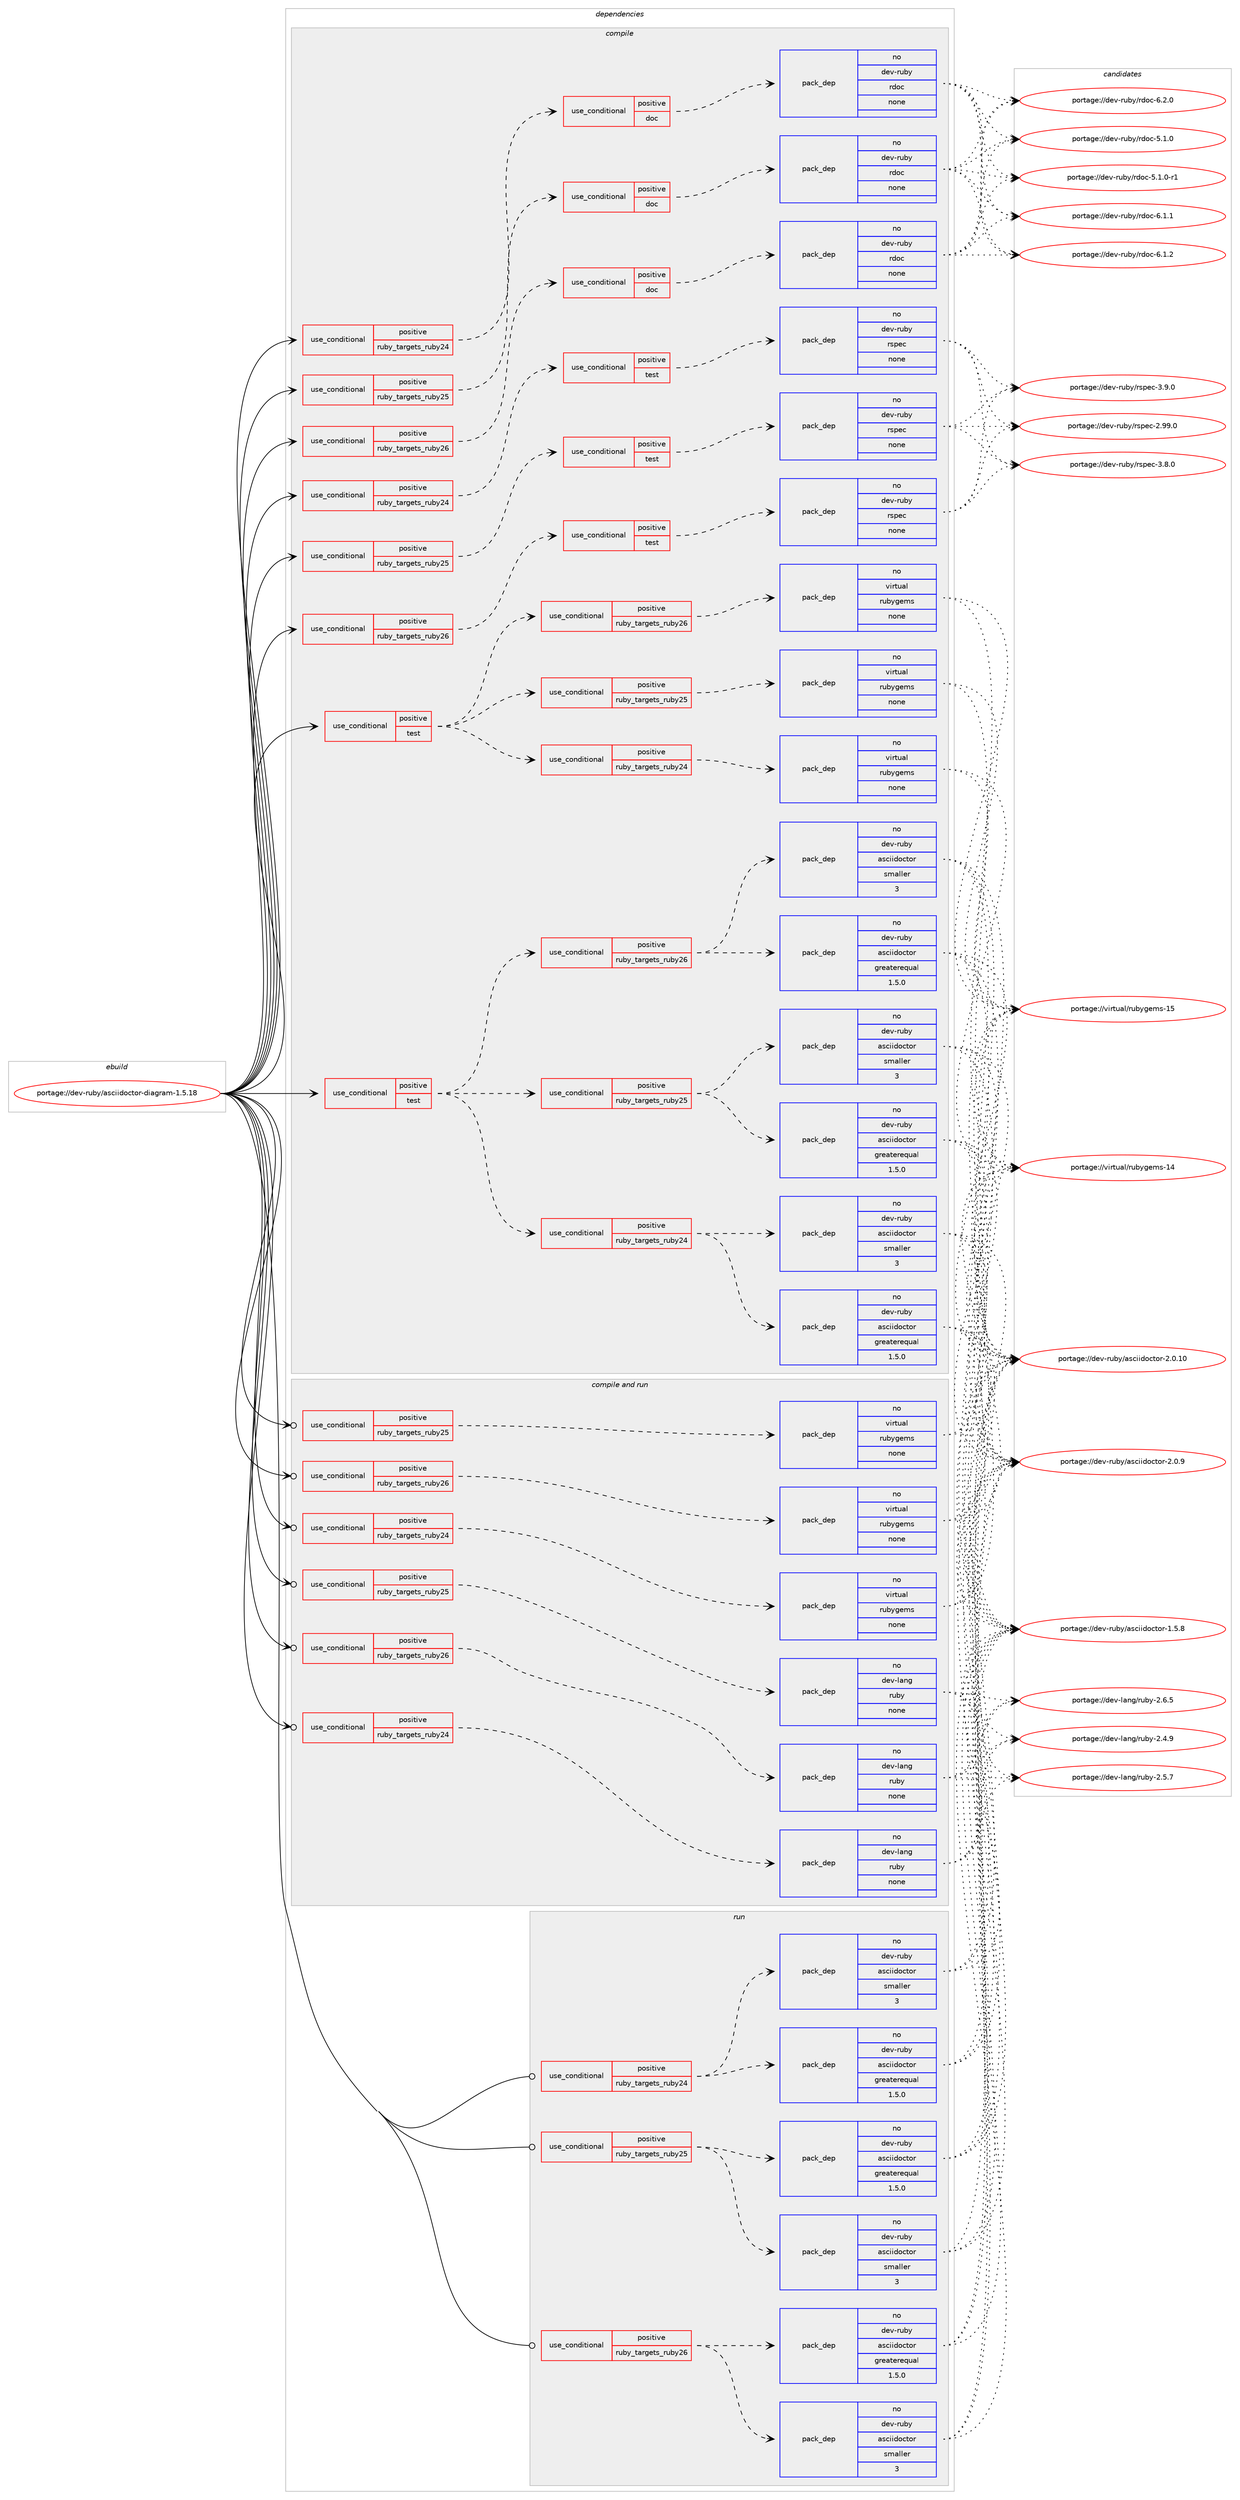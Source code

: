 digraph prolog {

# *************
# Graph options
# *************

newrank=true;
concentrate=true;
compound=true;
graph [rankdir=LR,fontname=Helvetica,fontsize=10,ranksep=1.5];#, ranksep=2.5, nodesep=0.2];
edge  [arrowhead=vee];
node  [fontname=Helvetica,fontsize=10];

# **********
# The ebuild
# **********

subgraph cluster_leftcol {
color=gray;
rank=same;
label=<<i>ebuild</i>>;
id [label="portage://dev-ruby/asciidoctor-diagram-1.5.18", color=red, width=4, href="../dev-ruby/asciidoctor-diagram-1.5.18.svg"];
}

# ****************
# The dependencies
# ****************

subgraph cluster_midcol {
color=gray;
label=<<i>dependencies</i>>;
subgraph cluster_compile {
fillcolor="#eeeeee";
style=filled;
label=<<i>compile</i>>;
subgraph cond47400 {
dependency212022 [label=<<TABLE BORDER="0" CELLBORDER="1" CELLSPACING="0" CELLPADDING="4"><TR><TD ROWSPAN="3" CELLPADDING="10">use_conditional</TD></TR><TR><TD>positive</TD></TR><TR><TD>ruby_targets_ruby24</TD></TR></TABLE>>, shape=none, color=red];
subgraph cond47401 {
dependency212023 [label=<<TABLE BORDER="0" CELLBORDER="1" CELLSPACING="0" CELLPADDING="4"><TR><TD ROWSPAN="3" CELLPADDING="10">use_conditional</TD></TR><TR><TD>positive</TD></TR><TR><TD>doc</TD></TR></TABLE>>, shape=none, color=red];
subgraph pack161150 {
dependency212024 [label=<<TABLE BORDER="0" CELLBORDER="1" CELLSPACING="0" CELLPADDING="4" WIDTH="220"><TR><TD ROWSPAN="6" CELLPADDING="30">pack_dep</TD></TR><TR><TD WIDTH="110">no</TD></TR><TR><TD>dev-ruby</TD></TR><TR><TD>rdoc</TD></TR><TR><TD>none</TD></TR><TR><TD></TD></TR></TABLE>>, shape=none, color=blue];
}
dependency212023:e -> dependency212024:w [weight=20,style="dashed",arrowhead="vee"];
}
dependency212022:e -> dependency212023:w [weight=20,style="dashed",arrowhead="vee"];
}
id:e -> dependency212022:w [weight=20,style="solid",arrowhead="vee"];
subgraph cond47402 {
dependency212025 [label=<<TABLE BORDER="0" CELLBORDER="1" CELLSPACING="0" CELLPADDING="4"><TR><TD ROWSPAN="3" CELLPADDING="10">use_conditional</TD></TR><TR><TD>positive</TD></TR><TR><TD>ruby_targets_ruby24</TD></TR></TABLE>>, shape=none, color=red];
subgraph cond47403 {
dependency212026 [label=<<TABLE BORDER="0" CELLBORDER="1" CELLSPACING="0" CELLPADDING="4"><TR><TD ROWSPAN="3" CELLPADDING="10">use_conditional</TD></TR><TR><TD>positive</TD></TR><TR><TD>test</TD></TR></TABLE>>, shape=none, color=red];
subgraph pack161151 {
dependency212027 [label=<<TABLE BORDER="0" CELLBORDER="1" CELLSPACING="0" CELLPADDING="4" WIDTH="220"><TR><TD ROWSPAN="6" CELLPADDING="30">pack_dep</TD></TR><TR><TD WIDTH="110">no</TD></TR><TR><TD>dev-ruby</TD></TR><TR><TD>rspec</TD></TR><TR><TD>none</TD></TR><TR><TD></TD></TR></TABLE>>, shape=none, color=blue];
}
dependency212026:e -> dependency212027:w [weight=20,style="dashed",arrowhead="vee"];
}
dependency212025:e -> dependency212026:w [weight=20,style="dashed",arrowhead="vee"];
}
id:e -> dependency212025:w [weight=20,style="solid",arrowhead="vee"];
subgraph cond47404 {
dependency212028 [label=<<TABLE BORDER="0" CELLBORDER="1" CELLSPACING="0" CELLPADDING="4"><TR><TD ROWSPAN="3" CELLPADDING="10">use_conditional</TD></TR><TR><TD>positive</TD></TR><TR><TD>ruby_targets_ruby25</TD></TR></TABLE>>, shape=none, color=red];
subgraph cond47405 {
dependency212029 [label=<<TABLE BORDER="0" CELLBORDER="1" CELLSPACING="0" CELLPADDING="4"><TR><TD ROWSPAN="3" CELLPADDING="10">use_conditional</TD></TR><TR><TD>positive</TD></TR><TR><TD>doc</TD></TR></TABLE>>, shape=none, color=red];
subgraph pack161152 {
dependency212030 [label=<<TABLE BORDER="0" CELLBORDER="1" CELLSPACING="0" CELLPADDING="4" WIDTH="220"><TR><TD ROWSPAN="6" CELLPADDING="30">pack_dep</TD></TR><TR><TD WIDTH="110">no</TD></TR><TR><TD>dev-ruby</TD></TR><TR><TD>rdoc</TD></TR><TR><TD>none</TD></TR><TR><TD></TD></TR></TABLE>>, shape=none, color=blue];
}
dependency212029:e -> dependency212030:w [weight=20,style="dashed",arrowhead="vee"];
}
dependency212028:e -> dependency212029:w [weight=20,style="dashed",arrowhead="vee"];
}
id:e -> dependency212028:w [weight=20,style="solid",arrowhead="vee"];
subgraph cond47406 {
dependency212031 [label=<<TABLE BORDER="0" CELLBORDER="1" CELLSPACING="0" CELLPADDING="4"><TR><TD ROWSPAN="3" CELLPADDING="10">use_conditional</TD></TR><TR><TD>positive</TD></TR><TR><TD>ruby_targets_ruby25</TD></TR></TABLE>>, shape=none, color=red];
subgraph cond47407 {
dependency212032 [label=<<TABLE BORDER="0" CELLBORDER="1" CELLSPACING="0" CELLPADDING="4"><TR><TD ROWSPAN="3" CELLPADDING="10">use_conditional</TD></TR><TR><TD>positive</TD></TR><TR><TD>test</TD></TR></TABLE>>, shape=none, color=red];
subgraph pack161153 {
dependency212033 [label=<<TABLE BORDER="0" CELLBORDER="1" CELLSPACING="0" CELLPADDING="4" WIDTH="220"><TR><TD ROWSPAN="6" CELLPADDING="30">pack_dep</TD></TR><TR><TD WIDTH="110">no</TD></TR><TR><TD>dev-ruby</TD></TR><TR><TD>rspec</TD></TR><TR><TD>none</TD></TR><TR><TD></TD></TR></TABLE>>, shape=none, color=blue];
}
dependency212032:e -> dependency212033:w [weight=20,style="dashed",arrowhead="vee"];
}
dependency212031:e -> dependency212032:w [weight=20,style="dashed",arrowhead="vee"];
}
id:e -> dependency212031:w [weight=20,style="solid",arrowhead="vee"];
subgraph cond47408 {
dependency212034 [label=<<TABLE BORDER="0" CELLBORDER="1" CELLSPACING="0" CELLPADDING="4"><TR><TD ROWSPAN="3" CELLPADDING="10">use_conditional</TD></TR><TR><TD>positive</TD></TR><TR><TD>ruby_targets_ruby26</TD></TR></TABLE>>, shape=none, color=red];
subgraph cond47409 {
dependency212035 [label=<<TABLE BORDER="0" CELLBORDER="1" CELLSPACING="0" CELLPADDING="4"><TR><TD ROWSPAN="3" CELLPADDING="10">use_conditional</TD></TR><TR><TD>positive</TD></TR><TR><TD>doc</TD></TR></TABLE>>, shape=none, color=red];
subgraph pack161154 {
dependency212036 [label=<<TABLE BORDER="0" CELLBORDER="1" CELLSPACING="0" CELLPADDING="4" WIDTH="220"><TR><TD ROWSPAN="6" CELLPADDING="30">pack_dep</TD></TR><TR><TD WIDTH="110">no</TD></TR><TR><TD>dev-ruby</TD></TR><TR><TD>rdoc</TD></TR><TR><TD>none</TD></TR><TR><TD></TD></TR></TABLE>>, shape=none, color=blue];
}
dependency212035:e -> dependency212036:w [weight=20,style="dashed",arrowhead="vee"];
}
dependency212034:e -> dependency212035:w [weight=20,style="dashed",arrowhead="vee"];
}
id:e -> dependency212034:w [weight=20,style="solid",arrowhead="vee"];
subgraph cond47410 {
dependency212037 [label=<<TABLE BORDER="0" CELLBORDER="1" CELLSPACING="0" CELLPADDING="4"><TR><TD ROWSPAN="3" CELLPADDING="10">use_conditional</TD></TR><TR><TD>positive</TD></TR><TR><TD>ruby_targets_ruby26</TD></TR></TABLE>>, shape=none, color=red];
subgraph cond47411 {
dependency212038 [label=<<TABLE BORDER="0" CELLBORDER="1" CELLSPACING="0" CELLPADDING="4"><TR><TD ROWSPAN="3" CELLPADDING="10">use_conditional</TD></TR><TR><TD>positive</TD></TR><TR><TD>test</TD></TR></TABLE>>, shape=none, color=red];
subgraph pack161155 {
dependency212039 [label=<<TABLE BORDER="0" CELLBORDER="1" CELLSPACING="0" CELLPADDING="4" WIDTH="220"><TR><TD ROWSPAN="6" CELLPADDING="30">pack_dep</TD></TR><TR><TD WIDTH="110">no</TD></TR><TR><TD>dev-ruby</TD></TR><TR><TD>rspec</TD></TR><TR><TD>none</TD></TR><TR><TD></TD></TR></TABLE>>, shape=none, color=blue];
}
dependency212038:e -> dependency212039:w [weight=20,style="dashed",arrowhead="vee"];
}
dependency212037:e -> dependency212038:w [weight=20,style="dashed",arrowhead="vee"];
}
id:e -> dependency212037:w [weight=20,style="solid",arrowhead="vee"];
subgraph cond47412 {
dependency212040 [label=<<TABLE BORDER="0" CELLBORDER="1" CELLSPACING="0" CELLPADDING="4"><TR><TD ROWSPAN="3" CELLPADDING="10">use_conditional</TD></TR><TR><TD>positive</TD></TR><TR><TD>test</TD></TR></TABLE>>, shape=none, color=red];
subgraph cond47413 {
dependency212041 [label=<<TABLE BORDER="0" CELLBORDER="1" CELLSPACING="0" CELLPADDING="4"><TR><TD ROWSPAN="3" CELLPADDING="10">use_conditional</TD></TR><TR><TD>positive</TD></TR><TR><TD>ruby_targets_ruby24</TD></TR></TABLE>>, shape=none, color=red];
subgraph pack161156 {
dependency212042 [label=<<TABLE BORDER="0" CELLBORDER="1" CELLSPACING="0" CELLPADDING="4" WIDTH="220"><TR><TD ROWSPAN="6" CELLPADDING="30">pack_dep</TD></TR><TR><TD WIDTH="110">no</TD></TR><TR><TD>dev-ruby</TD></TR><TR><TD>asciidoctor</TD></TR><TR><TD>greaterequal</TD></TR><TR><TD>1.5.0</TD></TR></TABLE>>, shape=none, color=blue];
}
dependency212041:e -> dependency212042:w [weight=20,style="dashed",arrowhead="vee"];
subgraph pack161157 {
dependency212043 [label=<<TABLE BORDER="0" CELLBORDER="1" CELLSPACING="0" CELLPADDING="4" WIDTH="220"><TR><TD ROWSPAN="6" CELLPADDING="30">pack_dep</TD></TR><TR><TD WIDTH="110">no</TD></TR><TR><TD>dev-ruby</TD></TR><TR><TD>asciidoctor</TD></TR><TR><TD>smaller</TD></TR><TR><TD>3</TD></TR></TABLE>>, shape=none, color=blue];
}
dependency212041:e -> dependency212043:w [weight=20,style="dashed",arrowhead="vee"];
}
dependency212040:e -> dependency212041:w [weight=20,style="dashed",arrowhead="vee"];
subgraph cond47414 {
dependency212044 [label=<<TABLE BORDER="0" CELLBORDER="1" CELLSPACING="0" CELLPADDING="4"><TR><TD ROWSPAN="3" CELLPADDING="10">use_conditional</TD></TR><TR><TD>positive</TD></TR><TR><TD>ruby_targets_ruby25</TD></TR></TABLE>>, shape=none, color=red];
subgraph pack161158 {
dependency212045 [label=<<TABLE BORDER="0" CELLBORDER="1" CELLSPACING="0" CELLPADDING="4" WIDTH="220"><TR><TD ROWSPAN="6" CELLPADDING="30">pack_dep</TD></TR><TR><TD WIDTH="110">no</TD></TR><TR><TD>dev-ruby</TD></TR><TR><TD>asciidoctor</TD></TR><TR><TD>greaterequal</TD></TR><TR><TD>1.5.0</TD></TR></TABLE>>, shape=none, color=blue];
}
dependency212044:e -> dependency212045:w [weight=20,style="dashed",arrowhead="vee"];
subgraph pack161159 {
dependency212046 [label=<<TABLE BORDER="0" CELLBORDER="1" CELLSPACING="0" CELLPADDING="4" WIDTH="220"><TR><TD ROWSPAN="6" CELLPADDING="30">pack_dep</TD></TR><TR><TD WIDTH="110">no</TD></TR><TR><TD>dev-ruby</TD></TR><TR><TD>asciidoctor</TD></TR><TR><TD>smaller</TD></TR><TR><TD>3</TD></TR></TABLE>>, shape=none, color=blue];
}
dependency212044:e -> dependency212046:w [weight=20,style="dashed",arrowhead="vee"];
}
dependency212040:e -> dependency212044:w [weight=20,style="dashed",arrowhead="vee"];
subgraph cond47415 {
dependency212047 [label=<<TABLE BORDER="0" CELLBORDER="1" CELLSPACING="0" CELLPADDING="4"><TR><TD ROWSPAN="3" CELLPADDING="10">use_conditional</TD></TR><TR><TD>positive</TD></TR><TR><TD>ruby_targets_ruby26</TD></TR></TABLE>>, shape=none, color=red];
subgraph pack161160 {
dependency212048 [label=<<TABLE BORDER="0" CELLBORDER="1" CELLSPACING="0" CELLPADDING="4" WIDTH="220"><TR><TD ROWSPAN="6" CELLPADDING="30">pack_dep</TD></TR><TR><TD WIDTH="110">no</TD></TR><TR><TD>dev-ruby</TD></TR><TR><TD>asciidoctor</TD></TR><TR><TD>greaterequal</TD></TR><TR><TD>1.5.0</TD></TR></TABLE>>, shape=none, color=blue];
}
dependency212047:e -> dependency212048:w [weight=20,style="dashed",arrowhead="vee"];
subgraph pack161161 {
dependency212049 [label=<<TABLE BORDER="0" CELLBORDER="1" CELLSPACING="0" CELLPADDING="4" WIDTH="220"><TR><TD ROWSPAN="6" CELLPADDING="30">pack_dep</TD></TR><TR><TD WIDTH="110">no</TD></TR><TR><TD>dev-ruby</TD></TR><TR><TD>asciidoctor</TD></TR><TR><TD>smaller</TD></TR><TR><TD>3</TD></TR></TABLE>>, shape=none, color=blue];
}
dependency212047:e -> dependency212049:w [weight=20,style="dashed",arrowhead="vee"];
}
dependency212040:e -> dependency212047:w [weight=20,style="dashed",arrowhead="vee"];
}
id:e -> dependency212040:w [weight=20,style="solid",arrowhead="vee"];
subgraph cond47416 {
dependency212050 [label=<<TABLE BORDER="0" CELLBORDER="1" CELLSPACING="0" CELLPADDING="4"><TR><TD ROWSPAN="3" CELLPADDING="10">use_conditional</TD></TR><TR><TD>positive</TD></TR><TR><TD>test</TD></TR></TABLE>>, shape=none, color=red];
subgraph cond47417 {
dependency212051 [label=<<TABLE BORDER="0" CELLBORDER="1" CELLSPACING="0" CELLPADDING="4"><TR><TD ROWSPAN="3" CELLPADDING="10">use_conditional</TD></TR><TR><TD>positive</TD></TR><TR><TD>ruby_targets_ruby24</TD></TR></TABLE>>, shape=none, color=red];
subgraph pack161162 {
dependency212052 [label=<<TABLE BORDER="0" CELLBORDER="1" CELLSPACING="0" CELLPADDING="4" WIDTH="220"><TR><TD ROWSPAN="6" CELLPADDING="30">pack_dep</TD></TR><TR><TD WIDTH="110">no</TD></TR><TR><TD>virtual</TD></TR><TR><TD>rubygems</TD></TR><TR><TD>none</TD></TR><TR><TD></TD></TR></TABLE>>, shape=none, color=blue];
}
dependency212051:e -> dependency212052:w [weight=20,style="dashed",arrowhead="vee"];
}
dependency212050:e -> dependency212051:w [weight=20,style="dashed",arrowhead="vee"];
subgraph cond47418 {
dependency212053 [label=<<TABLE BORDER="0" CELLBORDER="1" CELLSPACING="0" CELLPADDING="4"><TR><TD ROWSPAN="3" CELLPADDING="10">use_conditional</TD></TR><TR><TD>positive</TD></TR><TR><TD>ruby_targets_ruby25</TD></TR></TABLE>>, shape=none, color=red];
subgraph pack161163 {
dependency212054 [label=<<TABLE BORDER="0" CELLBORDER="1" CELLSPACING="0" CELLPADDING="4" WIDTH="220"><TR><TD ROWSPAN="6" CELLPADDING="30">pack_dep</TD></TR><TR><TD WIDTH="110">no</TD></TR><TR><TD>virtual</TD></TR><TR><TD>rubygems</TD></TR><TR><TD>none</TD></TR><TR><TD></TD></TR></TABLE>>, shape=none, color=blue];
}
dependency212053:e -> dependency212054:w [weight=20,style="dashed",arrowhead="vee"];
}
dependency212050:e -> dependency212053:w [weight=20,style="dashed",arrowhead="vee"];
subgraph cond47419 {
dependency212055 [label=<<TABLE BORDER="0" CELLBORDER="1" CELLSPACING="0" CELLPADDING="4"><TR><TD ROWSPAN="3" CELLPADDING="10">use_conditional</TD></TR><TR><TD>positive</TD></TR><TR><TD>ruby_targets_ruby26</TD></TR></TABLE>>, shape=none, color=red];
subgraph pack161164 {
dependency212056 [label=<<TABLE BORDER="0" CELLBORDER="1" CELLSPACING="0" CELLPADDING="4" WIDTH="220"><TR><TD ROWSPAN="6" CELLPADDING="30">pack_dep</TD></TR><TR><TD WIDTH="110">no</TD></TR><TR><TD>virtual</TD></TR><TR><TD>rubygems</TD></TR><TR><TD>none</TD></TR><TR><TD></TD></TR></TABLE>>, shape=none, color=blue];
}
dependency212055:e -> dependency212056:w [weight=20,style="dashed",arrowhead="vee"];
}
dependency212050:e -> dependency212055:w [weight=20,style="dashed",arrowhead="vee"];
}
id:e -> dependency212050:w [weight=20,style="solid",arrowhead="vee"];
}
subgraph cluster_compileandrun {
fillcolor="#eeeeee";
style=filled;
label=<<i>compile and run</i>>;
subgraph cond47420 {
dependency212057 [label=<<TABLE BORDER="0" CELLBORDER="1" CELLSPACING="0" CELLPADDING="4"><TR><TD ROWSPAN="3" CELLPADDING="10">use_conditional</TD></TR><TR><TD>positive</TD></TR><TR><TD>ruby_targets_ruby24</TD></TR></TABLE>>, shape=none, color=red];
subgraph pack161165 {
dependency212058 [label=<<TABLE BORDER="0" CELLBORDER="1" CELLSPACING="0" CELLPADDING="4" WIDTH="220"><TR><TD ROWSPAN="6" CELLPADDING="30">pack_dep</TD></TR><TR><TD WIDTH="110">no</TD></TR><TR><TD>dev-lang</TD></TR><TR><TD>ruby</TD></TR><TR><TD>none</TD></TR><TR><TD></TD></TR></TABLE>>, shape=none, color=blue];
}
dependency212057:e -> dependency212058:w [weight=20,style="dashed",arrowhead="vee"];
}
id:e -> dependency212057:w [weight=20,style="solid",arrowhead="odotvee"];
subgraph cond47421 {
dependency212059 [label=<<TABLE BORDER="0" CELLBORDER="1" CELLSPACING="0" CELLPADDING="4"><TR><TD ROWSPAN="3" CELLPADDING="10">use_conditional</TD></TR><TR><TD>positive</TD></TR><TR><TD>ruby_targets_ruby24</TD></TR></TABLE>>, shape=none, color=red];
subgraph pack161166 {
dependency212060 [label=<<TABLE BORDER="0" CELLBORDER="1" CELLSPACING="0" CELLPADDING="4" WIDTH="220"><TR><TD ROWSPAN="6" CELLPADDING="30">pack_dep</TD></TR><TR><TD WIDTH="110">no</TD></TR><TR><TD>virtual</TD></TR><TR><TD>rubygems</TD></TR><TR><TD>none</TD></TR><TR><TD></TD></TR></TABLE>>, shape=none, color=blue];
}
dependency212059:e -> dependency212060:w [weight=20,style="dashed",arrowhead="vee"];
}
id:e -> dependency212059:w [weight=20,style="solid",arrowhead="odotvee"];
subgraph cond47422 {
dependency212061 [label=<<TABLE BORDER="0" CELLBORDER="1" CELLSPACING="0" CELLPADDING="4"><TR><TD ROWSPAN="3" CELLPADDING="10">use_conditional</TD></TR><TR><TD>positive</TD></TR><TR><TD>ruby_targets_ruby25</TD></TR></TABLE>>, shape=none, color=red];
subgraph pack161167 {
dependency212062 [label=<<TABLE BORDER="0" CELLBORDER="1" CELLSPACING="0" CELLPADDING="4" WIDTH="220"><TR><TD ROWSPAN="6" CELLPADDING="30">pack_dep</TD></TR><TR><TD WIDTH="110">no</TD></TR><TR><TD>dev-lang</TD></TR><TR><TD>ruby</TD></TR><TR><TD>none</TD></TR><TR><TD></TD></TR></TABLE>>, shape=none, color=blue];
}
dependency212061:e -> dependency212062:w [weight=20,style="dashed",arrowhead="vee"];
}
id:e -> dependency212061:w [weight=20,style="solid",arrowhead="odotvee"];
subgraph cond47423 {
dependency212063 [label=<<TABLE BORDER="0" CELLBORDER="1" CELLSPACING="0" CELLPADDING="4"><TR><TD ROWSPAN="3" CELLPADDING="10">use_conditional</TD></TR><TR><TD>positive</TD></TR><TR><TD>ruby_targets_ruby25</TD></TR></TABLE>>, shape=none, color=red];
subgraph pack161168 {
dependency212064 [label=<<TABLE BORDER="0" CELLBORDER="1" CELLSPACING="0" CELLPADDING="4" WIDTH="220"><TR><TD ROWSPAN="6" CELLPADDING="30">pack_dep</TD></TR><TR><TD WIDTH="110">no</TD></TR><TR><TD>virtual</TD></TR><TR><TD>rubygems</TD></TR><TR><TD>none</TD></TR><TR><TD></TD></TR></TABLE>>, shape=none, color=blue];
}
dependency212063:e -> dependency212064:w [weight=20,style="dashed",arrowhead="vee"];
}
id:e -> dependency212063:w [weight=20,style="solid",arrowhead="odotvee"];
subgraph cond47424 {
dependency212065 [label=<<TABLE BORDER="0" CELLBORDER="1" CELLSPACING="0" CELLPADDING="4"><TR><TD ROWSPAN="3" CELLPADDING="10">use_conditional</TD></TR><TR><TD>positive</TD></TR><TR><TD>ruby_targets_ruby26</TD></TR></TABLE>>, shape=none, color=red];
subgraph pack161169 {
dependency212066 [label=<<TABLE BORDER="0" CELLBORDER="1" CELLSPACING="0" CELLPADDING="4" WIDTH="220"><TR><TD ROWSPAN="6" CELLPADDING="30">pack_dep</TD></TR><TR><TD WIDTH="110">no</TD></TR><TR><TD>dev-lang</TD></TR><TR><TD>ruby</TD></TR><TR><TD>none</TD></TR><TR><TD></TD></TR></TABLE>>, shape=none, color=blue];
}
dependency212065:e -> dependency212066:w [weight=20,style="dashed",arrowhead="vee"];
}
id:e -> dependency212065:w [weight=20,style="solid",arrowhead="odotvee"];
subgraph cond47425 {
dependency212067 [label=<<TABLE BORDER="0" CELLBORDER="1" CELLSPACING="0" CELLPADDING="4"><TR><TD ROWSPAN="3" CELLPADDING="10">use_conditional</TD></TR><TR><TD>positive</TD></TR><TR><TD>ruby_targets_ruby26</TD></TR></TABLE>>, shape=none, color=red];
subgraph pack161170 {
dependency212068 [label=<<TABLE BORDER="0" CELLBORDER="1" CELLSPACING="0" CELLPADDING="4" WIDTH="220"><TR><TD ROWSPAN="6" CELLPADDING="30">pack_dep</TD></TR><TR><TD WIDTH="110">no</TD></TR><TR><TD>virtual</TD></TR><TR><TD>rubygems</TD></TR><TR><TD>none</TD></TR><TR><TD></TD></TR></TABLE>>, shape=none, color=blue];
}
dependency212067:e -> dependency212068:w [weight=20,style="dashed",arrowhead="vee"];
}
id:e -> dependency212067:w [weight=20,style="solid",arrowhead="odotvee"];
}
subgraph cluster_run {
fillcolor="#eeeeee";
style=filled;
label=<<i>run</i>>;
subgraph cond47426 {
dependency212069 [label=<<TABLE BORDER="0" CELLBORDER="1" CELLSPACING="0" CELLPADDING="4"><TR><TD ROWSPAN="3" CELLPADDING="10">use_conditional</TD></TR><TR><TD>positive</TD></TR><TR><TD>ruby_targets_ruby24</TD></TR></TABLE>>, shape=none, color=red];
subgraph pack161171 {
dependency212070 [label=<<TABLE BORDER="0" CELLBORDER="1" CELLSPACING="0" CELLPADDING="4" WIDTH="220"><TR><TD ROWSPAN="6" CELLPADDING="30">pack_dep</TD></TR><TR><TD WIDTH="110">no</TD></TR><TR><TD>dev-ruby</TD></TR><TR><TD>asciidoctor</TD></TR><TR><TD>greaterequal</TD></TR><TR><TD>1.5.0</TD></TR></TABLE>>, shape=none, color=blue];
}
dependency212069:e -> dependency212070:w [weight=20,style="dashed",arrowhead="vee"];
subgraph pack161172 {
dependency212071 [label=<<TABLE BORDER="0" CELLBORDER="1" CELLSPACING="0" CELLPADDING="4" WIDTH="220"><TR><TD ROWSPAN="6" CELLPADDING="30">pack_dep</TD></TR><TR><TD WIDTH="110">no</TD></TR><TR><TD>dev-ruby</TD></TR><TR><TD>asciidoctor</TD></TR><TR><TD>smaller</TD></TR><TR><TD>3</TD></TR></TABLE>>, shape=none, color=blue];
}
dependency212069:e -> dependency212071:w [weight=20,style="dashed",arrowhead="vee"];
}
id:e -> dependency212069:w [weight=20,style="solid",arrowhead="odot"];
subgraph cond47427 {
dependency212072 [label=<<TABLE BORDER="0" CELLBORDER="1" CELLSPACING="0" CELLPADDING="4"><TR><TD ROWSPAN="3" CELLPADDING="10">use_conditional</TD></TR><TR><TD>positive</TD></TR><TR><TD>ruby_targets_ruby25</TD></TR></TABLE>>, shape=none, color=red];
subgraph pack161173 {
dependency212073 [label=<<TABLE BORDER="0" CELLBORDER="1" CELLSPACING="0" CELLPADDING="4" WIDTH="220"><TR><TD ROWSPAN="6" CELLPADDING="30">pack_dep</TD></TR><TR><TD WIDTH="110">no</TD></TR><TR><TD>dev-ruby</TD></TR><TR><TD>asciidoctor</TD></TR><TR><TD>greaterequal</TD></TR><TR><TD>1.5.0</TD></TR></TABLE>>, shape=none, color=blue];
}
dependency212072:e -> dependency212073:w [weight=20,style="dashed",arrowhead="vee"];
subgraph pack161174 {
dependency212074 [label=<<TABLE BORDER="0" CELLBORDER="1" CELLSPACING="0" CELLPADDING="4" WIDTH="220"><TR><TD ROWSPAN="6" CELLPADDING="30">pack_dep</TD></TR><TR><TD WIDTH="110">no</TD></TR><TR><TD>dev-ruby</TD></TR><TR><TD>asciidoctor</TD></TR><TR><TD>smaller</TD></TR><TR><TD>3</TD></TR></TABLE>>, shape=none, color=blue];
}
dependency212072:e -> dependency212074:w [weight=20,style="dashed",arrowhead="vee"];
}
id:e -> dependency212072:w [weight=20,style="solid",arrowhead="odot"];
subgraph cond47428 {
dependency212075 [label=<<TABLE BORDER="0" CELLBORDER="1" CELLSPACING="0" CELLPADDING="4"><TR><TD ROWSPAN="3" CELLPADDING="10">use_conditional</TD></TR><TR><TD>positive</TD></TR><TR><TD>ruby_targets_ruby26</TD></TR></TABLE>>, shape=none, color=red];
subgraph pack161175 {
dependency212076 [label=<<TABLE BORDER="0" CELLBORDER="1" CELLSPACING="0" CELLPADDING="4" WIDTH="220"><TR><TD ROWSPAN="6" CELLPADDING="30">pack_dep</TD></TR><TR><TD WIDTH="110">no</TD></TR><TR><TD>dev-ruby</TD></TR><TR><TD>asciidoctor</TD></TR><TR><TD>greaterequal</TD></TR><TR><TD>1.5.0</TD></TR></TABLE>>, shape=none, color=blue];
}
dependency212075:e -> dependency212076:w [weight=20,style="dashed",arrowhead="vee"];
subgraph pack161176 {
dependency212077 [label=<<TABLE BORDER="0" CELLBORDER="1" CELLSPACING="0" CELLPADDING="4" WIDTH="220"><TR><TD ROWSPAN="6" CELLPADDING="30">pack_dep</TD></TR><TR><TD WIDTH="110">no</TD></TR><TR><TD>dev-ruby</TD></TR><TR><TD>asciidoctor</TD></TR><TR><TD>smaller</TD></TR><TR><TD>3</TD></TR></TABLE>>, shape=none, color=blue];
}
dependency212075:e -> dependency212077:w [weight=20,style="dashed",arrowhead="vee"];
}
id:e -> dependency212075:w [weight=20,style="solid",arrowhead="odot"];
}
}

# **************
# The candidates
# **************

subgraph cluster_choices {
rank=same;
color=gray;
label=<<i>candidates</i>>;

subgraph choice161150 {
color=black;
nodesep=1;
choiceportage10010111845114117981214711410011199455346494648 [label="portage://dev-ruby/rdoc-5.1.0", color=red, width=4,href="../dev-ruby/rdoc-5.1.0.svg"];
choiceportage100101118451141179812147114100111994553464946484511449 [label="portage://dev-ruby/rdoc-5.1.0-r1", color=red, width=4,href="../dev-ruby/rdoc-5.1.0-r1.svg"];
choiceportage10010111845114117981214711410011199455446494649 [label="portage://dev-ruby/rdoc-6.1.1", color=red, width=4,href="../dev-ruby/rdoc-6.1.1.svg"];
choiceportage10010111845114117981214711410011199455446494650 [label="portage://dev-ruby/rdoc-6.1.2", color=red, width=4,href="../dev-ruby/rdoc-6.1.2.svg"];
choiceportage10010111845114117981214711410011199455446504648 [label="portage://dev-ruby/rdoc-6.2.0", color=red, width=4,href="../dev-ruby/rdoc-6.2.0.svg"];
dependency212024:e -> choiceportage10010111845114117981214711410011199455346494648:w [style=dotted,weight="100"];
dependency212024:e -> choiceportage100101118451141179812147114100111994553464946484511449:w [style=dotted,weight="100"];
dependency212024:e -> choiceportage10010111845114117981214711410011199455446494649:w [style=dotted,weight="100"];
dependency212024:e -> choiceportage10010111845114117981214711410011199455446494650:w [style=dotted,weight="100"];
dependency212024:e -> choiceportage10010111845114117981214711410011199455446504648:w [style=dotted,weight="100"];
}
subgraph choice161151 {
color=black;
nodesep=1;
choiceportage1001011184511411798121471141151121019945504657574648 [label="portage://dev-ruby/rspec-2.99.0", color=red, width=4,href="../dev-ruby/rspec-2.99.0.svg"];
choiceportage10010111845114117981214711411511210199455146564648 [label="portage://dev-ruby/rspec-3.8.0", color=red, width=4,href="../dev-ruby/rspec-3.8.0.svg"];
choiceportage10010111845114117981214711411511210199455146574648 [label="portage://dev-ruby/rspec-3.9.0", color=red, width=4,href="../dev-ruby/rspec-3.9.0.svg"];
dependency212027:e -> choiceportage1001011184511411798121471141151121019945504657574648:w [style=dotted,weight="100"];
dependency212027:e -> choiceportage10010111845114117981214711411511210199455146564648:w [style=dotted,weight="100"];
dependency212027:e -> choiceportage10010111845114117981214711411511210199455146574648:w [style=dotted,weight="100"];
}
subgraph choice161152 {
color=black;
nodesep=1;
choiceportage10010111845114117981214711410011199455346494648 [label="portage://dev-ruby/rdoc-5.1.0", color=red, width=4,href="../dev-ruby/rdoc-5.1.0.svg"];
choiceportage100101118451141179812147114100111994553464946484511449 [label="portage://dev-ruby/rdoc-5.1.0-r1", color=red, width=4,href="../dev-ruby/rdoc-5.1.0-r1.svg"];
choiceportage10010111845114117981214711410011199455446494649 [label="portage://dev-ruby/rdoc-6.1.1", color=red, width=4,href="../dev-ruby/rdoc-6.1.1.svg"];
choiceportage10010111845114117981214711410011199455446494650 [label="portage://dev-ruby/rdoc-6.1.2", color=red, width=4,href="../dev-ruby/rdoc-6.1.2.svg"];
choiceportage10010111845114117981214711410011199455446504648 [label="portage://dev-ruby/rdoc-6.2.0", color=red, width=4,href="../dev-ruby/rdoc-6.2.0.svg"];
dependency212030:e -> choiceportage10010111845114117981214711410011199455346494648:w [style=dotted,weight="100"];
dependency212030:e -> choiceportage100101118451141179812147114100111994553464946484511449:w [style=dotted,weight="100"];
dependency212030:e -> choiceportage10010111845114117981214711410011199455446494649:w [style=dotted,weight="100"];
dependency212030:e -> choiceportage10010111845114117981214711410011199455446494650:w [style=dotted,weight="100"];
dependency212030:e -> choiceportage10010111845114117981214711410011199455446504648:w [style=dotted,weight="100"];
}
subgraph choice161153 {
color=black;
nodesep=1;
choiceportage1001011184511411798121471141151121019945504657574648 [label="portage://dev-ruby/rspec-2.99.0", color=red, width=4,href="../dev-ruby/rspec-2.99.0.svg"];
choiceportage10010111845114117981214711411511210199455146564648 [label="portage://dev-ruby/rspec-3.8.0", color=red, width=4,href="../dev-ruby/rspec-3.8.0.svg"];
choiceportage10010111845114117981214711411511210199455146574648 [label="portage://dev-ruby/rspec-3.9.0", color=red, width=4,href="../dev-ruby/rspec-3.9.0.svg"];
dependency212033:e -> choiceportage1001011184511411798121471141151121019945504657574648:w [style=dotted,weight="100"];
dependency212033:e -> choiceportage10010111845114117981214711411511210199455146564648:w [style=dotted,weight="100"];
dependency212033:e -> choiceportage10010111845114117981214711411511210199455146574648:w [style=dotted,weight="100"];
}
subgraph choice161154 {
color=black;
nodesep=1;
choiceportage10010111845114117981214711410011199455346494648 [label="portage://dev-ruby/rdoc-5.1.0", color=red, width=4,href="../dev-ruby/rdoc-5.1.0.svg"];
choiceportage100101118451141179812147114100111994553464946484511449 [label="portage://dev-ruby/rdoc-5.1.0-r1", color=red, width=4,href="../dev-ruby/rdoc-5.1.0-r1.svg"];
choiceportage10010111845114117981214711410011199455446494649 [label="portage://dev-ruby/rdoc-6.1.1", color=red, width=4,href="../dev-ruby/rdoc-6.1.1.svg"];
choiceportage10010111845114117981214711410011199455446494650 [label="portage://dev-ruby/rdoc-6.1.2", color=red, width=4,href="../dev-ruby/rdoc-6.1.2.svg"];
choiceportage10010111845114117981214711410011199455446504648 [label="portage://dev-ruby/rdoc-6.2.0", color=red, width=4,href="../dev-ruby/rdoc-6.2.0.svg"];
dependency212036:e -> choiceportage10010111845114117981214711410011199455346494648:w [style=dotted,weight="100"];
dependency212036:e -> choiceportage100101118451141179812147114100111994553464946484511449:w [style=dotted,weight="100"];
dependency212036:e -> choiceportage10010111845114117981214711410011199455446494649:w [style=dotted,weight="100"];
dependency212036:e -> choiceportage10010111845114117981214711410011199455446494650:w [style=dotted,weight="100"];
dependency212036:e -> choiceportage10010111845114117981214711410011199455446504648:w [style=dotted,weight="100"];
}
subgraph choice161155 {
color=black;
nodesep=1;
choiceportage1001011184511411798121471141151121019945504657574648 [label="portage://dev-ruby/rspec-2.99.0", color=red, width=4,href="../dev-ruby/rspec-2.99.0.svg"];
choiceportage10010111845114117981214711411511210199455146564648 [label="portage://dev-ruby/rspec-3.8.0", color=red, width=4,href="../dev-ruby/rspec-3.8.0.svg"];
choiceportage10010111845114117981214711411511210199455146574648 [label="portage://dev-ruby/rspec-3.9.0", color=red, width=4,href="../dev-ruby/rspec-3.9.0.svg"];
dependency212039:e -> choiceportage1001011184511411798121471141151121019945504657574648:w [style=dotted,weight="100"];
dependency212039:e -> choiceportage10010111845114117981214711411511210199455146564648:w [style=dotted,weight="100"];
dependency212039:e -> choiceportage10010111845114117981214711411511210199455146574648:w [style=dotted,weight="100"];
}
subgraph choice161156 {
color=black;
nodesep=1;
choiceportage100101118451141179812147971159910510510011199116111114454946534656 [label="portage://dev-ruby/asciidoctor-1.5.8", color=red, width=4,href="../dev-ruby/asciidoctor-1.5.8.svg"];
choiceportage10010111845114117981214797115991051051001119911611111445504648464948 [label="portage://dev-ruby/asciidoctor-2.0.10", color=red, width=4,href="../dev-ruby/asciidoctor-2.0.10.svg"];
choiceportage100101118451141179812147971159910510510011199116111114455046484657 [label="portage://dev-ruby/asciidoctor-2.0.9", color=red, width=4,href="../dev-ruby/asciidoctor-2.0.9.svg"];
dependency212042:e -> choiceportage100101118451141179812147971159910510510011199116111114454946534656:w [style=dotted,weight="100"];
dependency212042:e -> choiceportage10010111845114117981214797115991051051001119911611111445504648464948:w [style=dotted,weight="100"];
dependency212042:e -> choiceportage100101118451141179812147971159910510510011199116111114455046484657:w [style=dotted,weight="100"];
}
subgraph choice161157 {
color=black;
nodesep=1;
choiceportage100101118451141179812147971159910510510011199116111114454946534656 [label="portage://dev-ruby/asciidoctor-1.5.8", color=red, width=4,href="../dev-ruby/asciidoctor-1.5.8.svg"];
choiceportage10010111845114117981214797115991051051001119911611111445504648464948 [label="portage://dev-ruby/asciidoctor-2.0.10", color=red, width=4,href="../dev-ruby/asciidoctor-2.0.10.svg"];
choiceportage100101118451141179812147971159910510510011199116111114455046484657 [label="portage://dev-ruby/asciidoctor-2.0.9", color=red, width=4,href="../dev-ruby/asciidoctor-2.0.9.svg"];
dependency212043:e -> choiceportage100101118451141179812147971159910510510011199116111114454946534656:w [style=dotted,weight="100"];
dependency212043:e -> choiceportage10010111845114117981214797115991051051001119911611111445504648464948:w [style=dotted,weight="100"];
dependency212043:e -> choiceportage100101118451141179812147971159910510510011199116111114455046484657:w [style=dotted,weight="100"];
}
subgraph choice161158 {
color=black;
nodesep=1;
choiceportage100101118451141179812147971159910510510011199116111114454946534656 [label="portage://dev-ruby/asciidoctor-1.5.8", color=red, width=4,href="../dev-ruby/asciidoctor-1.5.8.svg"];
choiceportage10010111845114117981214797115991051051001119911611111445504648464948 [label="portage://dev-ruby/asciidoctor-2.0.10", color=red, width=4,href="../dev-ruby/asciidoctor-2.0.10.svg"];
choiceportage100101118451141179812147971159910510510011199116111114455046484657 [label="portage://dev-ruby/asciidoctor-2.0.9", color=red, width=4,href="../dev-ruby/asciidoctor-2.0.9.svg"];
dependency212045:e -> choiceportage100101118451141179812147971159910510510011199116111114454946534656:w [style=dotted,weight="100"];
dependency212045:e -> choiceportage10010111845114117981214797115991051051001119911611111445504648464948:w [style=dotted,weight="100"];
dependency212045:e -> choiceportage100101118451141179812147971159910510510011199116111114455046484657:w [style=dotted,weight="100"];
}
subgraph choice161159 {
color=black;
nodesep=1;
choiceportage100101118451141179812147971159910510510011199116111114454946534656 [label="portage://dev-ruby/asciidoctor-1.5.8", color=red, width=4,href="../dev-ruby/asciidoctor-1.5.8.svg"];
choiceportage10010111845114117981214797115991051051001119911611111445504648464948 [label="portage://dev-ruby/asciidoctor-2.0.10", color=red, width=4,href="../dev-ruby/asciidoctor-2.0.10.svg"];
choiceportage100101118451141179812147971159910510510011199116111114455046484657 [label="portage://dev-ruby/asciidoctor-2.0.9", color=red, width=4,href="../dev-ruby/asciidoctor-2.0.9.svg"];
dependency212046:e -> choiceportage100101118451141179812147971159910510510011199116111114454946534656:w [style=dotted,weight="100"];
dependency212046:e -> choiceportage10010111845114117981214797115991051051001119911611111445504648464948:w [style=dotted,weight="100"];
dependency212046:e -> choiceportage100101118451141179812147971159910510510011199116111114455046484657:w [style=dotted,weight="100"];
}
subgraph choice161160 {
color=black;
nodesep=1;
choiceportage100101118451141179812147971159910510510011199116111114454946534656 [label="portage://dev-ruby/asciidoctor-1.5.8", color=red, width=4,href="../dev-ruby/asciidoctor-1.5.8.svg"];
choiceportage10010111845114117981214797115991051051001119911611111445504648464948 [label="portage://dev-ruby/asciidoctor-2.0.10", color=red, width=4,href="../dev-ruby/asciidoctor-2.0.10.svg"];
choiceportage100101118451141179812147971159910510510011199116111114455046484657 [label="portage://dev-ruby/asciidoctor-2.0.9", color=red, width=4,href="../dev-ruby/asciidoctor-2.0.9.svg"];
dependency212048:e -> choiceportage100101118451141179812147971159910510510011199116111114454946534656:w [style=dotted,weight="100"];
dependency212048:e -> choiceportage10010111845114117981214797115991051051001119911611111445504648464948:w [style=dotted,weight="100"];
dependency212048:e -> choiceportage100101118451141179812147971159910510510011199116111114455046484657:w [style=dotted,weight="100"];
}
subgraph choice161161 {
color=black;
nodesep=1;
choiceportage100101118451141179812147971159910510510011199116111114454946534656 [label="portage://dev-ruby/asciidoctor-1.5.8", color=red, width=4,href="../dev-ruby/asciidoctor-1.5.8.svg"];
choiceportage10010111845114117981214797115991051051001119911611111445504648464948 [label="portage://dev-ruby/asciidoctor-2.0.10", color=red, width=4,href="../dev-ruby/asciidoctor-2.0.10.svg"];
choiceportage100101118451141179812147971159910510510011199116111114455046484657 [label="portage://dev-ruby/asciidoctor-2.0.9", color=red, width=4,href="../dev-ruby/asciidoctor-2.0.9.svg"];
dependency212049:e -> choiceportage100101118451141179812147971159910510510011199116111114454946534656:w [style=dotted,weight="100"];
dependency212049:e -> choiceportage10010111845114117981214797115991051051001119911611111445504648464948:w [style=dotted,weight="100"];
dependency212049:e -> choiceportage100101118451141179812147971159910510510011199116111114455046484657:w [style=dotted,weight="100"];
}
subgraph choice161162 {
color=black;
nodesep=1;
choiceportage118105114116117971084711411798121103101109115454952 [label="portage://virtual/rubygems-14", color=red, width=4,href="../virtual/rubygems-14.svg"];
choiceportage118105114116117971084711411798121103101109115454953 [label="portage://virtual/rubygems-15", color=red, width=4,href="../virtual/rubygems-15.svg"];
dependency212052:e -> choiceportage118105114116117971084711411798121103101109115454952:w [style=dotted,weight="100"];
dependency212052:e -> choiceportage118105114116117971084711411798121103101109115454953:w [style=dotted,weight="100"];
}
subgraph choice161163 {
color=black;
nodesep=1;
choiceportage118105114116117971084711411798121103101109115454952 [label="portage://virtual/rubygems-14", color=red, width=4,href="../virtual/rubygems-14.svg"];
choiceportage118105114116117971084711411798121103101109115454953 [label="portage://virtual/rubygems-15", color=red, width=4,href="../virtual/rubygems-15.svg"];
dependency212054:e -> choiceportage118105114116117971084711411798121103101109115454952:w [style=dotted,weight="100"];
dependency212054:e -> choiceportage118105114116117971084711411798121103101109115454953:w [style=dotted,weight="100"];
}
subgraph choice161164 {
color=black;
nodesep=1;
choiceportage118105114116117971084711411798121103101109115454952 [label="portage://virtual/rubygems-14", color=red, width=4,href="../virtual/rubygems-14.svg"];
choiceportage118105114116117971084711411798121103101109115454953 [label="portage://virtual/rubygems-15", color=red, width=4,href="../virtual/rubygems-15.svg"];
dependency212056:e -> choiceportage118105114116117971084711411798121103101109115454952:w [style=dotted,weight="100"];
dependency212056:e -> choiceportage118105114116117971084711411798121103101109115454953:w [style=dotted,weight="100"];
}
subgraph choice161165 {
color=black;
nodesep=1;
choiceportage10010111845108971101034711411798121455046524657 [label="portage://dev-lang/ruby-2.4.9", color=red, width=4,href="../dev-lang/ruby-2.4.9.svg"];
choiceportage10010111845108971101034711411798121455046534655 [label="portage://dev-lang/ruby-2.5.7", color=red, width=4,href="../dev-lang/ruby-2.5.7.svg"];
choiceportage10010111845108971101034711411798121455046544653 [label="portage://dev-lang/ruby-2.6.5", color=red, width=4,href="../dev-lang/ruby-2.6.5.svg"];
dependency212058:e -> choiceportage10010111845108971101034711411798121455046524657:w [style=dotted,weight="100"];
dependency212058:e -> choiceportage10010111845108971101034711411798121455046534655:w [style=dotted,weight="100"];
dependency212058:e -> choiceportage10010111845108971101034711411798121455046544653:w [style=dotted,weight="100"];
}
subgraph choice161166 {
color=black;
nodesep=1;
choiceportage118105114116117971084711411798121103101109115454952 [label="portage://virtual/rubygems-14", color=red, width=4,href="../virtual/rubygems-14.svg"];
choiceportage118105114116117971084711411798121103101109115454953 [label="portage://virtual/rubygems-15", color=red, width=4,href="../virtual/rubygems-15.svg"];
dependency212060:e -> choiceportage118105114116117971084711411798121103101109115454952:w [style=dotted,weight="100"];
dependency212060:e -> choiceportage118105114116117971084711411798121103101109115454953:w [style=dotted,weight="100"];
}
subgraph choice161167 {
color=black;
nodesep=1;
choiceportage10010111845108971101034711411798121455046524657 [label="portage://dev-lang/ruby-2.4.9", color=red, width=4,href="../dev-lang/ruby-2.4.9.svg"];
choiceportage10010111845108971101034711411798121455046534655 [label="portage://dev-lang/ruby-2.5.7", color=red, width=4,href="../dev-lang/ruby-2.5.7.svg"];
choiceportage10010111845108971101034711411798121455046544653 [label="portage://dev-lang/ruby-2.6.5", color=red, width=4,href="../dev-lang/ruby-2.6.5.svg"];
dependency212062:e -> choiceportage10010111845108971101034711411798121455046524657:w [style=dotted,weight="100"];
dependency212062:e -> choiceportage10010111845108971101034711411798121455046534655:w [style=dotted,weight="100"];
dependency212062:e -> choiceportage10010111845108971101034711411798121455046544653:w [style=dotted,weight="100"];
}
subgraph choice161168 {
color=black;
nodesep=1;
choiceportage118105114116117971084711411798121103101109115454952 [label="portage://virtual/rubygems-14", color=red, width=4,href="../virtual/rubygems-14.svg"];
choiceportage118105114116117971084711411798121103101109115454953 [label="portage://virtual/rubygems-15", color=red, width=4,href="../virtual/rubygems-15.svg"];
dependency212064:e -> choiceportage118105114116117971084711411798121103101109115454952:w [style=dotted,weight="100"];
dependency212064:e -> choiceportage118105114116117971084711411798121103101109115454953:w [style=dotted,weight="100"];
}
subgraph choice161169 {
color=black;
nodesep=1;
choiceportage10010111845108971101034711411798121455046524657 [label="portage://dev-lang/ruby-2.4.9", color=red, width=4,href="../dev-lang/ruby-2.4.9.svg"];
choiceportage10010111845108971101034711411798121455046534655 [label="portage://dev-lang/ruby-2.5.7", color=red, width=4,href="../dev-lang/ruby-2.5.7.svg"];
choiceportage10010111845108971101034711411798121455046544653 [label="portage://dev-lang/ruby-2.6.5", color=red, width=4,href="../dev-lang/ruby-2.6.5.svg"];
dependency212066:e -> choiceportage10010111845108971101034711411798121455046524657:w [style=dotted,weight="100"];
dependency212066:e -> choiceportage10010111845108971101034711411798121455046534655:w [style=dotted,weight="100"];
dependency212066:e -> choiceportage10010111845108971101034711411798121455046544653:w [style=dotted,weight="100"];
}
subgraph choice161170 {
color=black;
nodesep=1;
choiceportage118105114116117971084711411798121103101109115454952 [label="portage://virtual/rubygems-14", color=red, width=4,href="../virtual/rubygems-14.svg"];
choiceportage118105114116117971084711411798121103101109115454953 [label="portage://virtual/rubygems-15", color=red, width=4,href="../virtual/rubygems-15.svg"];
dependency212068:e -> choiceportage118105114116117971084711411798121103101109115454952:w [style=dotted,weight="100"];
dependency212068:e -> choiceportage118105114116117971084711411798121103101109115454953:w [style=dotted,weight="100"];
}
subgraph choice161171 {
color=black;
nodesep=1;
choiceportage100101118451141179812147971159910510510011199116111114454946534656 [label="portage://dev-ruby/asciidoctor-1.5.8", color=red, width=4,href="../dev-ruby/asciidoctor-1.5.8.svg"];
choiceportage10010111845114117981214797115991051051001119911611111445504648464948 [label="portage://dev-ruby/asciidoctor-2.0.10", color=red, width=4,href="../dev-ruby/asciidoctor-2.0.10.svg"];
choiceportage100101118451141179812147971159910510510011199116111114455046484657 [label="portage://dev-ruby/asciidoctor-2.0.9", color=red, width=4,href="../dev-ruby/asciidoctor-2.0.9.svg"];
dependency212070:e -> choiceportage100101118451141179812147971159910510510011199116111114454946534656:w [style=dotted,weight="100"];
dependency212070:e -> choiceportage10010111845114117981214797115991051051001119911611111445504648464948:w [style=dotted,weight="100"];
dependency212070:e -> choiceportage100101118451141179812147971159910510510011199116111114455046484657:w [style=dotted,weight="100"];
}
subgraph choice161172 {
color=black;
nodesep=1;
choiceportage100101118451141179812147971159910510510011199116111114454946534656 [label="portage://dev-ruby/asciidoctor-1.5.8", color=red, width=4,href="../dev-ruby/asciidoctor-1.5.8.svg"];
choiceportage10010111845114117981214797115991051051001119911611111445504648464948 [label="portage://dev-ruby/asciidoctor-2.0.10", color=red, width=4,href="../dev-ruby/asciidoctor-2.0.10.svg"];
choiceportage100101118451141179812147971159910510510011199116111114455046484657 [label="portage://dev-ruby/asciidoctor-2.0.9", color=red, width=4,href="../dev-ruby/asciidoctor-2.0.9.svg"];
dependency212071:e -> choiceportage100101118451141179812147971159910510510011199116111114454946534656:w [style=dotted,weight="100"];
dependency212071:e -> choiceportage10010111845114117981214797115991051051001119911611111445504648464948:w [style=dotted,weight="100"];
dependency212071:e -> choiceportage100101118451141179812147971159910510510011199116111114455046484657:w [style=dotted,weight="100"];
}
subgraph choice161173 {
color=black;
nodesep=1;
choiceportage100101118451141179812147971159910510510011199116111114454946534656 [label="portage://dev-ruby/asciidoctor-1.5.8", color=red, width=4,href="../dev-ruby/asciidoctor-1.5.8.svg"];
choiceportage10010111845114117981214797115991051051001119911611111445504648464948 [label="portage://dev-ruby/asciidoctor-2.0.10", color=red, width=4,href="../dev-ruby/asciidoctor-2.0.10.svg"];
choiceportage100101118451141179812147971159910510510011199116111114455046484657 [label="portage://dev-ruby/asciidoctor-2.0.9", color=red, width=4,href="../dev-ruby/asciidoctor-2.0.9.svg"];
dependency212073:e -> choiceportage100101118451141179812147971159910510510011199116111114454946534656:w [style=dotted,weight="100"];
dependency212073:e -> choiceportage10010111845114117981214797115991051051001119911611111445504648464948:w [style=dotted,weight="100"];
dependency212073:e -> choiceportage100101118451141179812147971159910510510011199116111114455046484657:w [style=dotted,weight="100"];
}
subgraph choice161174 {
color=black;
nodesep=1;
choiceportage100101118451141179812147971159910510510011199116111114454946534656 [label="portage://dev-ruby/asciidoctor-1.5.8", color=red, width=4,href="../dev-ruby/asciidoctor-1.5.8.svg"];
choiceportage10010111845114117981214797115991051051001119911611111445504648464948 [label="portage://dev-ruby/asciidoctor-2.0.10", color=red, width=4,href="../dev-ruby/asciidoctor-2.0.10.svg"];
choiceportage100101118451141179812147971159910510510011199116111114455046484657 [label="portage://dev-ruby/asciidoctor-2.0.9", color=red, width=4,href="../dev-ruby/asciidoctor-2.0.9.svg"];
dependency212074:e -> choiceportage100101118451141179812147971159910510510011199116111114454946534656:w [style=dotted,weight="100"];
dependency212074:e -> choiceportage10010111845114117981214797115991051051001119911611111445504648464948:w [style=dotted,weight="100"];
dependency212074:e -> choiceportage100101118451141179812147971159910510510011199116111114455046484657:w [style=dotted,weight="100"];
}
subgraph choice161175 {
color=black;
nodesep=1;
choiceportage100101118451141179812147971159910510510011199116111114454946534656 [label="portage://dev-ruby/asciidoctor-1.5.8", color=red, width=4,href="../dev-ruby/asciidoctor-1.5.8.svg"];
choiceportage10010111845114117981214797115991051051001119911611111445504648464948 [label="portage://dev-ruby/asciidoctor-2.0.10", color=red, width=4,href="../dev-ruby/asciidoctor-2.0.10.svg"];
choiceportage100101118451141179812147971159910510510011199116111114455046484657 [label="portage://dev-ruby/asciidoctor-2.0.9", color=red, width=4,href="../dev-ruby/asciidoctor-2.0.9.svg"];
dependency212076:e -> choiceportage100101118451141179812147971159910510510011199116111114454946534656:w [style=dotted,weight="100"];
dependency212076:e -> choiceportage10010111845114117981214797115991051051001119911611111445504648464948:w [style=dotted,weight="100"];
dependency212076:e -> choiceportage100101118451141179812147971159910510510011199116111114455046484657:w [style=dotted,weight="100"];
}
subgraph choice161176 {
color=black;
nodesep=1;
choiceportage100101118451141179812147971159910510510011199116111114454946534656 [label="portage://dev-ruby/asciidoctor-1.5.8", color=red, width=4,href="../dev-ruby/asciidoctor-1.5.8.svg"];
choiceportage10010111845114117981214797115991051051001119911611111445504648464948 [label="portage://dev-ruby/asciidoctor-2.0.10", color=red, width=4,href="../dev-ruby/asciidoctor-2.0.10.svg"];
choiceportage100101118451141179812147971159910510510011199116111114455046484657 [label="portage://dev-ruby/asciidoctor-2.0.9", color=red, width=4,href="../dev-ruby/asciidoctor-2.0.9.svg"];
dependency212077:e -> choiceportage100101118451141179812147971159910510510011199116111114454946534656:w [style=dotted,weight="100"];
dependency212077:e -> choiceportage10010111845114117981214797115991051051001119911611111445504648464948:w [style=dotted,weight="100"];
dependency212077:e -> choiceportage100101118451141179812147971159910510510011199116111114455046484657:w [style=dotted,weight="100"];
}
}

}
